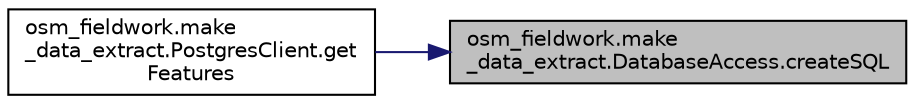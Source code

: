 digraph "osm_fieldwork.make_data_extract.DatabaseAccess.createSQL"
{
 // LATEX_PDF_SIZE
  edge [fontname="Helvetica",fontsize="10",labelfontname="Helvetica",labelfontsize="10"];
  node [fontname="Helvetica",fontsize="10",shape=record];
  rankdir="RL";
  Node1 [label="osm_fieldwork.make\l_data_extract.DatabaseAccess.createSQL",height=0.2,width=0.4,color="black", fillcolor="grey75", style="filled", fontcolor="black",tooltip=" "];
  Node1 -> Node2 [dir="back",color="midnightblue",fontsize="10",style="solid",fontname="Helvetica"];
  Node2 [label="osm_fieldwork.make\l_data_extract.PostgresClient.get\lFeatures",height=0.2,width=0.4,color="black", fillcolor="white", style="filled",URL="$classosm__fieldwork_1_1make__data__extract_1_1PostgresClient.html#a379e9a63327fc68c327ab16ca8319d6f",tooltip=" "];
}
